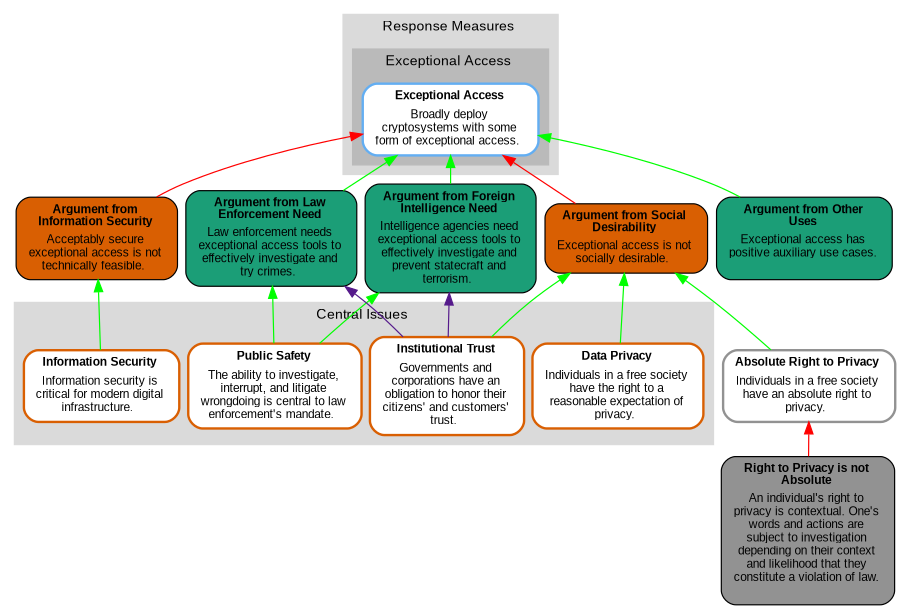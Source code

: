 digraph "Argument Map" {

rankdir = "BT";
ranksep = "0.25";
nodesep = "0.1"
concentrate = "false";
ratio = "compress";
size = "6,8.5";
edge[arrowsize="1", penwidth="1"]graph [bgcolor = "transparent" ]
subgraph cluster_1 {
  label = <<FONT FACE="arial" POINT-SIZE="12" COLOR="#000000">Central&#x20;Issues&#x20;</FONT>>;
  color = "#DADADA";
  margin="8" style = filled;
 labelloc = "b";

  n0 [label=<<TABLE WIDTH="0" ALIGN="CENTER" BORDER="0" CELLSPACING="0"><TR><TD WIDTH="0" ALIGN="TEXT" BALIGN="CENTER"><FONT FACE="arial" POINT-SIZE="10" COLOR="#000000"><B>Information&#x20;Security&#x20;</B></FONT></TD></TR><TR><TD ALIGN="TEXT" WIDTH="0" BALIGN="CENTER"><FONT FACE="arial" POINT-SIZE="10" COLOR="#000000">Information&#x20;security&#x20;is&#x20;<BR/>critical&#x20;for&#x20;modern&#x20;digital&#x20;<BR/>infrastructure.&#x20;&#x20;</FONT></TD></TR></TABLE>>, shape="box",  margin="0.11,0.055", style="filled,rounded,bold", color="#d95f02", fillcolor="white", labelfontcolor="white", fontcolor="#000000", type="statement-map-node"];
  n1 [label=<<TABLE WIDTH="0" ALIGN="CENTER" BORDER="0" CELLSPACING="0"><TR><TD WIDTH="0" ALIGN="TEXT" BALIGN="CENTER"><FONT FACE="arial" POINT-SIZE="10" COLOR="#000000"><B>Public&#x20;Safety&#x20;</B></FONT></TD></TR><TR><TD ALIGN="TEXT" WIDTH="0" BALIGN="CENTER"><FONT FACE="arial" POINT-SIZE="10" COLOR="#000000">The&#x20;ability&#x20;to&#x20;investigate&#x2C;&#x20;<BR/>interrupt&#x2C;&#x20;and&#x20;litigate&#x20;<BR/>wrongdoing&#x20;is&#x20;central&#x20;to&#x20;law&#x20;<BR/>enforcement&#x27;s&#x20;mandate.&#x20;&#x20;</FONT></TD></TR></TABLE>>, shape="box",  margin="0.11,0.055", style="filled,rounded,bold", color="#d95f02", fillcolor="white", labelfontcolor="white", fontcolor="#000000", type="statement-map-node"];
  n2 [label=<<TABLE WIDTH="0" ALIGN="CENTER" BORDER="0" CELLSPACING="0"><TR><TD WIDTH="0" ALIGN="TEXT" BALIGN="CENTER"><FONT FACE="arial" POINT-SIZE="10" COLOR="#000000"><B>Data&#x20;Privacy&#x20;</B></FONT></TD></TR><TR><TD ALIGN="TEXT" WIDTH="0" BALIGN="CENTER"><FONT FACE="arial" POINT-SIZE="10" COLOR="#000000">Individuals&#x20;in&#x20;a&#x20;free&#x20;society&#x20;<BR/>have&#x20;the&#x20;right&#x20;to&#x20;a&#x20;<BR/>reasonable&#x20;expectation&#x20;of&#x20;<BR/>privacy.&#x20;&#x20;</FONT></TD></TR></TABLE>>, shape="box",  margin="0.11,0.055", style="filled,rounded,bold", color="#d95f02", fillcolor="white", labelfontcolor="white", fontcolor="#000000", type="statement-map-node"];
  n3 [label=<<TABLE WIDTH="0" ALIGN="CENTER" BORDER="0" CELLSPACING="0"><TR><TD WIDTH="0" ALIGN="TEXT" BALIGN="CENTER"><FONT FACE="arial" POINT-SIZE="10" COLOR="#000000"><B>Institutional&#x20;Trust&#x20;</B></FONT></TD></TR><TR><TD ALIGN="TEXT" WIDTH="0" BALIGN="CENTER"><FONT FACE="arial" POINT-SIZE="10" COLOR="#000000">Governments&#x20;and&#x20;<BR/>corporations&#x20;have&#x20;an&#x20;<BR/>obligation&#x20;to&#x20;honor&#x20;their&#x20;<BR/>citizens&#x27;&#x20;and&#x20;customers&#x27;&#x20;<BR/>trust.&#x20;&#x20;</FONT></TD></TR></TABLE>>, shape="box",  margin="0.11,0.055", style="filled,rounded,bold", color="#d95f02", fillcolor="white", labelfontcolor="white", fontcolor="#000000", type="statement-map-node"];

}


subgraph cluster_2 {
  label = <<FONT FACE="arial" POINT-SIZE="12" COLOR="#000000">Response&#x20;Measures&#x20;</FONT>>;
  color = "#DADADA";
  margin="8" style = filled;
 labelloc = "b";


subgraph cluster_3 {
  label = <<FONT FACE="arial" POINT-SIZE="12" COLOR="#000000">Exceptional&#x20;Access&#x20;</FONT>>;
  color = "#BABABA";
  margin="8" style = filled;
 labelloc = "b";

  n4 [label=<<TABLE WIDTH="0" ALIGN="CENTER" BORDER="0" CELLSPACING="0"><TR><TD WIDTH="0" ALIGN="TEXT" BALIGN="CENTER"><FONT FACE="arial" POINT-SIZE="10" COLOR="#000000"><B>Exceptional&#x20;Access&#x20;</B></FONT></TD></TR><TR><TD ALIGN="TEXT" WIDTH="0" BALIGN="CENTER"><FONT FACE="arial" POINT-SIZE="10" COLOR="#000000">Broadly&#x20;deploy&#x20;<BR/>cryptosystems&#x20;with&#x20;some&#x20;<BR/>form&#x20;of&#x20;exceptional&#x20;access.&#x20;&#x20;</FONT></TD></TR></TABLE>>, shape="box",  margin="0.11,0.055", style="filled,rounded,bold", color="#63AEF2", fillcolor="white", labelfontcolor="white", fontcolor="#000000", type="statement-map-node"];

}


}

  n5 [label=<<TABLE WIDTH="0" ALIGN="CENTER" BORDER="0" CELLSPACING="0"><TR><TD WIDTH="0" ALIGN="TEXT" BALIGN="CENTER"><FONT FACE="arial" POINT-SIZE="10" COLOR="#000000"><B>Absolute&#x20;Right&#x20;to&#x20;Privacy&#x20;</B></FONT></TD></TR><TR><TD ALIGN="TEXT" WIDTH="0" BALIGN="CENTER"><FONT FACE="arial" POINT-SIZE="10" COLOR="#000000">Individuals&#x20;in&#x20;a&#x20;free&#x20;society&#x20;<BR/>have&#x20;an&#x20;absolute&#x20;right&#x20;to&#x20;<BR/>privacy.&#x20;&#x20;</FONT></TD></TR></TABLE>>, shape="box",  margin="0.11,0.055", style="filled,rounded,bold", color="#929292", fillcolor="white", labelfontcolor="white", fontcolor="#000000", type="statement-map-node"];
  n6 [label=<<TABLE WIDTH="0" ALIGN="CENTER" BORDER="0" CELLSPACING="0"><TR><TD WIDTH="0" ALIGN="TEXT" BALIGN="CENTER"><FONT FACE="arial" POINT-SIZE="10" COLOR="#000000"><B>Argument&#x20;from&#x20;Law&#x20;<BR/>Enforcement&#x20;Need&#x20;</B></FONT></TD></TR><TR><TD ALIGN="TEXT" WIDTH="0" BALIGN="CENTER"><FONT FACE="arial" POINT-SIZE="10" COLOR="#000000">Law&#x20;enforcement&#x20;needs&#x20;<BR/>exceptional&#x20;access&#x20;tools&#x20;to&#x20;<BR/>effectively&#x20;investigate&#x20;and&#x20;<BR/>try&#x20;crimes.&#x20;&#x20;</FONT></TD></TR></TABLE>>, margin="0.11,0.055", shape="box", style="filled,rounded", fillcolor="#1b9e77", fontcolor="#000000",  type="argument-map-node"];
  n7 [label=<<TABLE WIDTH="0" ALIGN="CENTER" BORDER="0" CELLSPACING="0"><TR><TD WIDTH="0" ALIGN="TEXT" BALIGN="CENTER"><FONT FACE="arial" POINT-SIZE="10" COLOR="#000000"><B>Argument&#x20;from&#x20;Foreign&#x20;<BR/>Intelligence&#x20;Need&#x20;</B></FONT></TD></TR><TR><TD ALIGN="TEXT" WIDTH="0" BALIGN="CENTER"><FONT FACE="arial" POINT-SIZE="10" COLOR="#000000">Intelligence&#x20;agencies&#x20;need&#x20;<BR/>exceptional&#x20;access&#x20;tools&#x20;to&#x20;<BR/>effectively&#x20;investigate&#x20;and&#x20;<BR/>prevent&#x20;statecraft&#x20;and&#x20;<BR/>terrorism.&#x20;&#x20;</FONT></TD></TR></TABLE>>, margin="0.11,0.055", shape="box", style="filled,rounded", fillcolor="#1b9e77", fontcolor="#000000",  type="argument-map-node"];
  n8 [label=<<TABLE WIDTH="0" ALIGN="CENTER" BORDER="0" CELLSPACING="0"><TR><TD WIDTH="0" ALIGN="TEXT" BALIGN="CENTER"><FONT FACE="arial" POINT-SIZE="10" COLOR="#000000"><B>Argument&#x20;from&#x20;<BR/>Information&#x20;Security&#x20;</B></FONT></TD></TR><TR><TD ALIGN="TEXT" WIDTH="0" BALIGN="CENTER"><FONT FACE="arial" POINT-SIZE="10" COLOR="#000000">Acceptably&#x20;secure&#x20;<BR/>exceptional&#x20;access&#x20;is&#x20;not&#x20;<BR/>technically&#x20;feasible.&#x20;&#x20;</FONT></TD></TR></TABLE>>, margin="0.11,0.055", shape="box", style="filled,rounded", fillcolor="#d95f02", fontcolor="#000000",  type="argument-map-node"];
  n9 [label=<<TABLE WIDTH="0" ALIGN="CENTER" BORDER="0" CELLSPACING="0"><TR><TD WIDTH="0" ALIGN="TEXT" BALIGN="CENTER"><FONT FACE="arial" POINT-SIZE="10" COLOR="#000000"><B>Argument&#x20;from&#x20;Other&#x20;<BR/>Uses&#x20;</B></FONT></TD></TR><TR><TD ALIGN="TEXT" WIDTH="0" BALIGN="CENTER"><FONT FACE="arial" POINT-SIZE="10" COLOR="#000000">Exceptional&#x20;access&#x20;has&#x20;<BR/>positive&#x20;auxiliary&#x20;use&#x20;cases.&#x20;<BR/>&#x20;</FONT></TD></TR></TABLE>>, margin="0.11,0.055", shape="box", style="filled,rounded", fillcolor="#1b9e77", fontcolor="#000000",  type="argument-map-node"];
  n10 [label=<<TABLE WIDTH="0" ALIGN="CENTER" BORDER="0" CELLSPACING="0"><TR><TD WIDTH="0" ALIGN="TEXT" BALIGN="CENTER"><FONT FACE="arial" POINT-SIZE="10" COLOR="#000000"><B>Right&#x20;to&#x20;Privacy&#x20;is&#x20;not&#x20;<BR/>Absolute&#x20;</B></FONT></TD></TR><TR><TD ALIGN="TEXT" WIDTH="0" BALIGN="CENTER"><FONT FACE="arial" POINT-SIZE="10" COLOR="#000000">An&#x20;individual&#x27;s&#x20;right&#x20;to&#x20;<BR/>privacy&#x20;is&#x20;contextual.&#x20;One&#x27;s&#x20;<BR/>words&#x20;and&#x20;actions&#x20;are&#x20;<BR/>subject&#x20;to&#x20;investigation&#x20;<BR/>depending&#x20;on&#x20;their&#x20;context&#x20;<BR/>and&#x20;likelihood&#x20;that&#x20;they&#x20;<BR/>constitute&#x20;a&#x20;violation&#x20;of&#x20;law.&#x20;<BR/>&#x20;</FONT></TD></TR></TABLE>>, margin="0.11,0.055", shape="box", style="filled,rounded", fillcolor="#929292", fontcolor="#000000",  type="argument-map-node"];
  n11 [label=<<TABLE WIDTH="0" ALIGN="CENTER" BORDER="0" CELLSPACING="0"><TR><TD WIDTH="0" ALIGN="TEXT" BALIGN="CENTER"><FONT FACE="arial" POINT-SIZE="10" COLOR="#000000"><B>Argument&#x20;from&#x20;Social&#x20;<BR/>Desirability&#x20;</B></FONT></TD></TR><TR><TD ALIGN="TEXT" WIDTH="0" BALIGN="CENTER"><FONT FACE="arial" POINT-SIZE="10" COLOR="#000000">Exceptional&#x20;access&#x20;is&#x20;not&#x20;<BR/>socially&#x20;desirable.&#x20;&#x20;</FONT></TD></TR></TABLE>>, margin="0.11,0.055", shape="box", style="filled,rounded", fillcolor="#d95f02", fontcolor="#000000",  type="argument-map-node"];


  n11 -> n4 [type="attack", color="#ff0000"];
  n3 -> n6 [type="undercut", color="#551A8B"];
  n7 -> n4 [type="support", color="#00ff00"];
  n1 -> n7 [type="support", color="#00ff00"];
  n3 -> n7 [type="undercut", color="#551A8B"];
  n8 -> n4 [type="attack", color="#ff0000"];
  n0 -> n8 [type="support", color="#00ff00"];
  n10 -> n5 [type="attack", color="#ff0000"];
  n6 -> n4 [type="support", color="#00ff00"];
  n9 -> n4 [type="support", color="#00ff00"];
  n1 -> n6 [type="support", color="#00ff00"];
  n2 -> n11 [type="support", color="#00ff00"];
  n3 -> n11 [type="support", color="#00ff00"];
  n5 -> n11 [type="support", color="#00ff00"];
{ rank = same;
};
{ rank = same;
};

}
